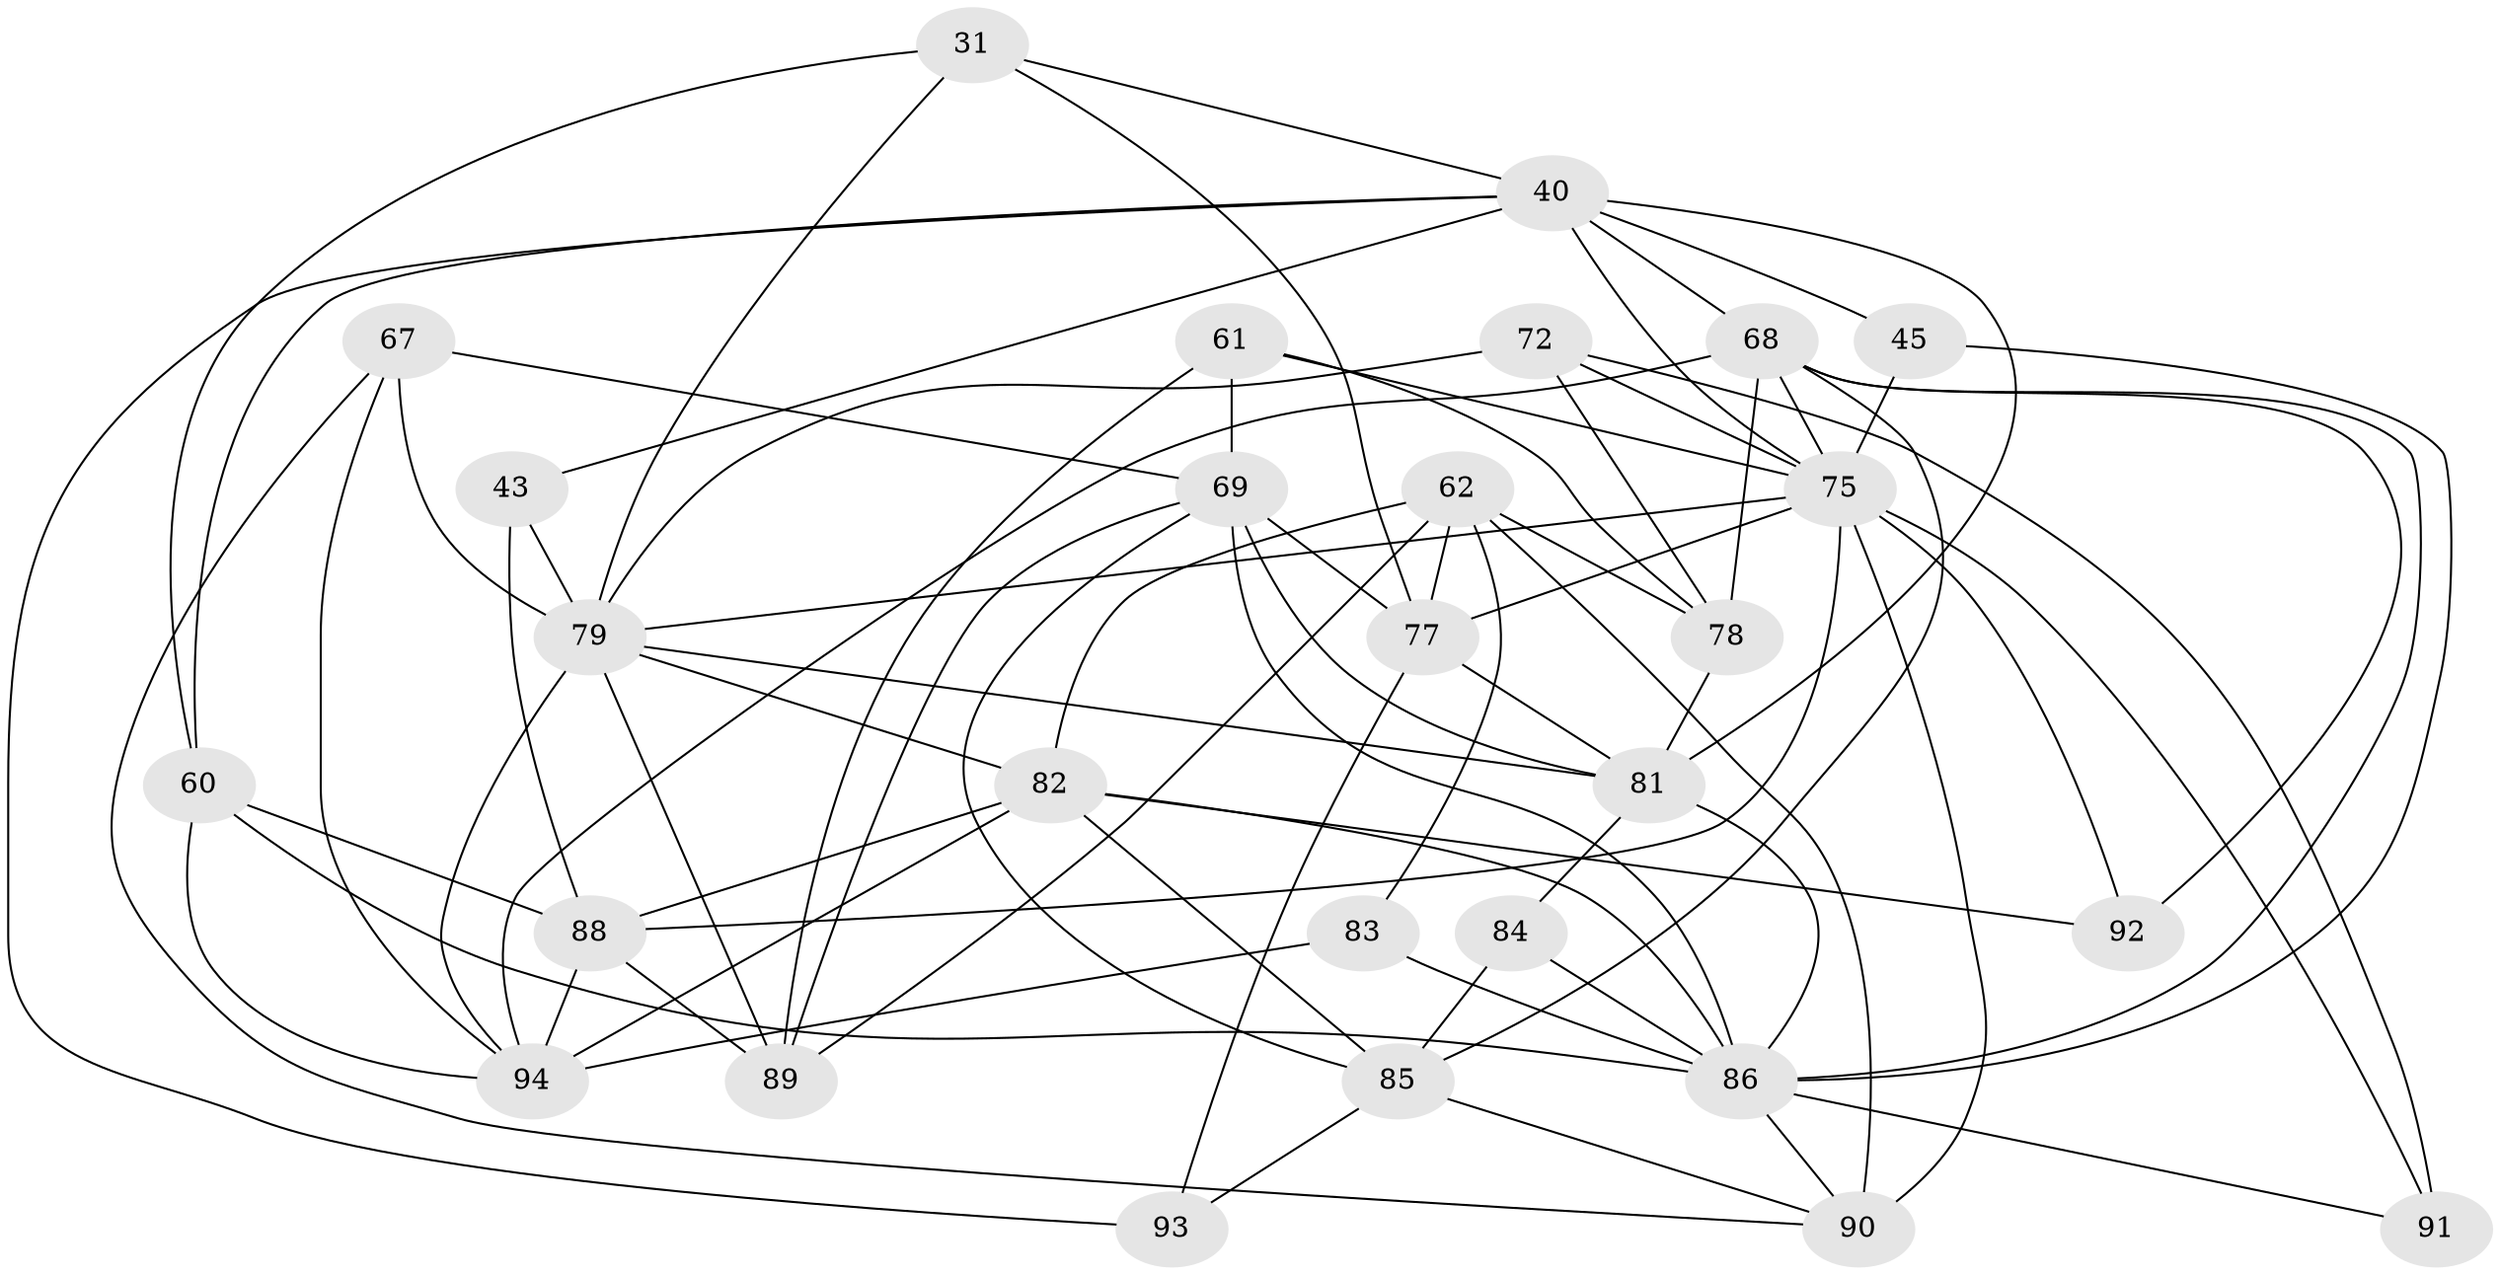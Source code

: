 // original degree distribution, {4: 1.0}
// Generated by graph-tools (version 1.1) at 2025/01/03/04/25 22:01:24]
// undirected, 28 vertices, 77 edges
graph export_dot {
graph [start="1"]
  node [color=gray90,style=filled];
  31;
  40 [super="+14+36"];
  43 [super="+26"];
  45;
  60 [super="+32"];
  61 [super="+59"];
  62 [super="+27+46"];
  67 [super="+41"];
  68 [super="+51"];
  69 [super="+57"];
  72 [super="+42+54"];
  75 [super="+49+70+34"];
  77 [super="+65+58"];
  78 [super="+38"];
  79 [super="+76+48"];
  81 [super="+7+63+56"];
  82 [super="+17+55+44"];
  83;
  84;
  85 [super="+74"];
  86 [super="+21+80"];
  88 [super="+28+47+87"];
  89 [super="+3"];
  90 [super="+73"];
  91 [super="+53"];
  92;
  93 [super="+66"];
  94 [super="+71"];
  31 -- 77;
  31 -- 60;
  31 -- 79;
  31 -- 40;
  40 -- 45 [weight=2];
  40 -- 60 [weight=2];
  40 -- 43 [weight=3];
  40 -- 68 [weight=2];
  40 -- 81 [weight=2];
  40 -- 93;
  40 -- 75;
  43 -- 79 [weight=2];
  43 -- 88;
  45 -- 86;
  45 -- 75;
  60 -- 94 [weight=3];
  60 -- 86 [weight=3];
  60 -- 88;
  61 -- 89 [weight=2];
  61 -- 78;
  61 -- 75 [weight=2];
  61 -- 69;
  62 -- 77 [weight=2];
  62 -- 82;
  62 -- 83;
  62 -- 78 [weight=2];
  62 -- 89;
  62 -- 90;
  67 -- 79 [weight=2];
  67 -- 90;
  67 -- 69 [weight=2];
  67 -- 94;
  68 -- 94;
  68 -- 85;
  68 -- 86;
  68 -- 92 [weight=2];
  68 -- 78 [weight=2];
  68 -- 75;
  69 -- 86 [weight=2];
  69 -- 89;
  69 -- 77;
  69 -- 81 [weight=2];
  69 -- 85;
  72 -- 75 [weight=2];
  72 -- 91 [weight=3];
  72 -- 79 [weight=2];
  72 -- 78;
  75 -- 77 [weight=3];
  75 -- 88 [weight=4];
  75 -- 90 [weight=2];
  75 -- 91 [weight=2];
  75 -- 92;
  75 -- 79;
  77 -- 93 [weight=4];
  77 -- 81;
  78 -- 81 [weight=2];
  79 -- 81 [weight=2];
  79 -- 82 [weight=2];
  79 -- 89;
  79 -- 94;
  81 -- 86;
  81 -- 84 [weight=2];
  82 -- 86 [weight=2];
  82 -- 94 [weight=2];
  82 -- 88 [weight=3];
  82 -- 85;
  82 -- 92;
  83 -- 86;
  83 -- 94 [weight=2];
  84 -- 85;
  84 -- 86;
  85 -- 90;
  85 -- 93;
  86 -- 91;
  86 -- 90;
  88 -- 89;
  88 -- 94 [weight=2];
}
